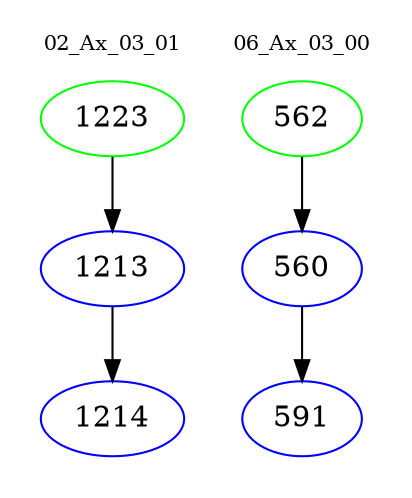 digraph{
subgraph cluster_0 {
color = white
label = "02_Ax_03_01";
fontsize=10;
T0_1223 [label="1223", color="green"]
T0_1223 -> T0_1213 [color="black"]
T0_1213 [label="1213", color="blue"]
T0_1213 -> T0_1214 [color="black"]
T0_1214 [label="1214", color="blue"]
}
subgraph cluster_1 {
color = white
label = "06_Ax_03_00";
fontsize=10;
T1_562 [label="562", color="green"]
T1_562 -> T1_560 [color="black"]
T1_560 [label="560", color="blue"]
T1_560 -> T1_591 [color="black"]
T1_591 [label="591", color="blue"]
}
}
